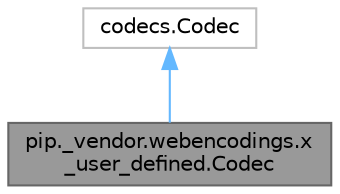digraph "pip._vendor.webencodings.x_user_defined.Codec"
{
 // LATEX_PDF_SIZE
  bgcolor="transparent";
  edge [fontname=Helvetica,fontsize=10,labelfontname=Helvetica,labelfontsize=10];
  node [fontname=Helvetica,fontsize=10,shape=box,height=0.2,width=0.4];
  Node1 [id="Node000001",label="pip._vendor.webencodings.x\l_user_defined.Codec",height=0.2,width=0.4,color="gray40", fillcolor="grey60", style="filled", fontcolor="black",tooltip="Codec APIs."];
  Node2 -> Node1 [id="edge1_Node000001_Node000002",dir="back",color="steelblue1",style="solid",tooltip=" "];
  Node2 [id="Node000002",label="codecs.Codec",height=0.2,width=0.4,color="grey75", fillcolor="white", style="filled",tooltip=" "];
}
